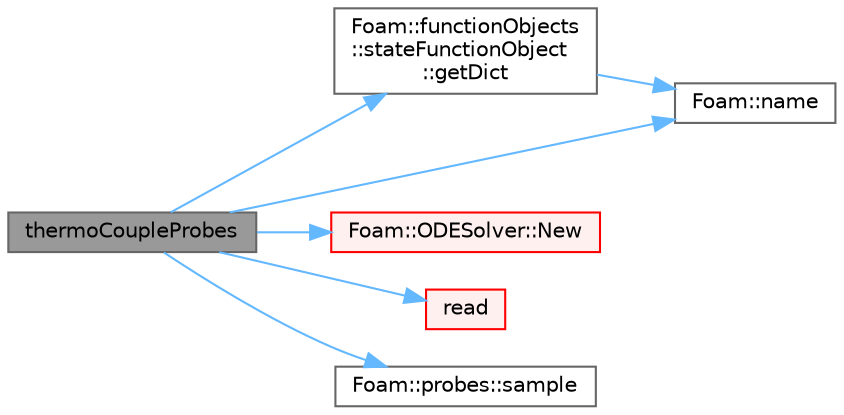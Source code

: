 digraph "thermoCoupleProbes"
{
 // LATEX_PDF_SIZE
  bgcolor="transparent";
  edge [fontname=Helvetica,fontsize=10,labelfontname=Helvetica,labelfontsize=10];
  node [fontname=Helvetica,fontsize=10,shape=box,height=0.2,width=0.4];
  rankdir="LR";
  Node1 [id="Node000001",label="thermoCoupleProbes",height=0.2,width=0.4,color="gray40", fillcolor="grey60", style="filled", fontcolor="black",tooltip=" "];
  Node1 -> Node2 [id="edge1_Node000001_Node000002",color="steelblue1",style="solid",tooltip=" "];
  Node2 [id="Node000002",label="Foam::functionObjects\l::stateFunctionObject\l::getDict",height=0.2,width=0.4,color="grey40", fillcolor="white", style="filled",URL="$classFoam_1_1functionObjects_1_1stateFunctionObject.html#a2f9af4e8c98953152a5fa10b5a85f31d",tooltip=" "];
  Node2 -> Node3 [id="edge2_Node000002_Node000003",color="steelblue1",style="solid",tooltip=" "];
  Node3 [id="Node000003",label="Foam::name",height=0.2,width=0.4,color="grey40", fillcolor="white", style="filled",URL="$namespaceFoam.html#accde1bf3e2a4105cca868012a680afbe",tooltip=" "];
  Node1 -> Node3 [id="edge3_Node000001_Node000003",color="steelblue1",style="solid",tooltip=" "];
  Node1 -> Node4 [id="edge4_Node000001_Node000004",color="steelblue1",style="solid",tooltip=" "];
  Node4 [id="Node000004",label="Foam::ODESolver::New",height=0.2,width=0.4,color="red", fillcolor="#FFF0F0", style="filled",URL="$classFoam_1_1ODESolver.html#ad3a751375b8f3db449f85432c67cf268",tooltip=" "];
  Node1 -> Node11 [id="edge5_Node000001_Node000011",color="steelblue1",style="solid",tooltip=" "];
  Node11 [id="Node000011",label="read",height=0.2,width=0.4,color="red", fillcolor="#FFF0F0", style="filled",URL="$classFoam_1_1functionObjects_1_1thermoCoupleProbes.html#afac0600fef97b05534a595ce00b272ed",tooltip=" "];
  Node1 -> Node17 [id="edge6_Node000001_Node000017",color="steelblue1",style="solid",tooltip=" "];
  Node17 [id="Node000017",label="Foam::probes::sample",height=0.2,width=0.4,color="grey40", fillcolor="white", style="filled",URL="$classFoam_1_1probes.html#aeabb16c9017623005963acca9326455f",tooltip=" "];
}
